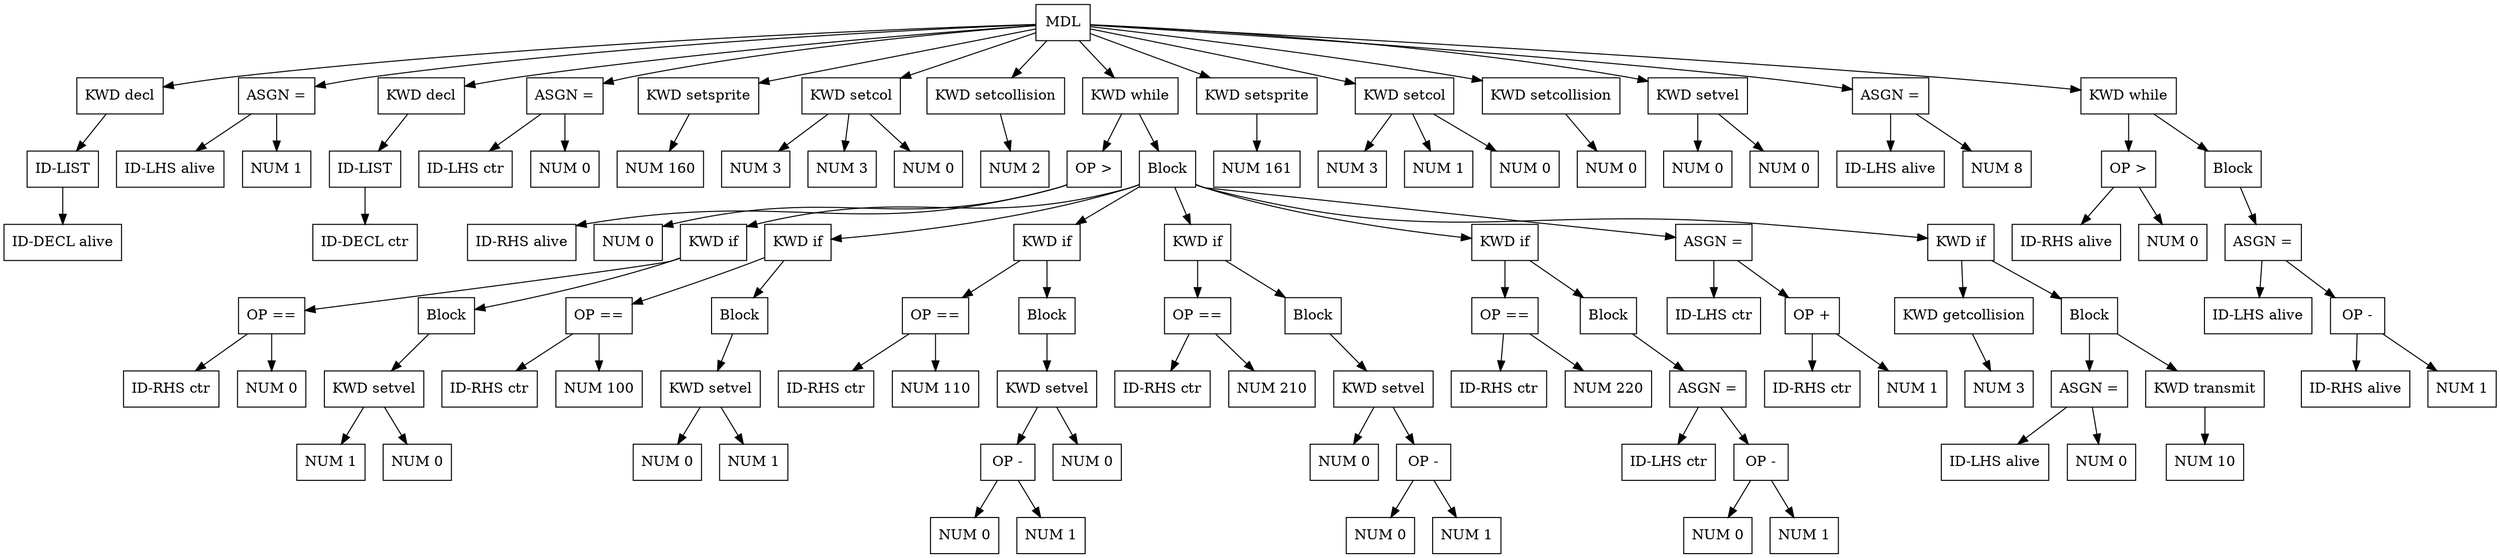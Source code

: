 digraph G {
node [shape = circle];
node3321 [ uuid = "5764cabd-84a6-4d01-8526-ca3bbd1428f8" shape = "record" label = "MDL
 " ];
node3322 [ uuid = "0ce33d82-1798-472e-8b8f-ab74260c55ff" shape = "record" label = "KWD
 decl" ];
node3323 [ uuid = "00b2f0d6-0ec1-4343-a6a8-39b63f38631e" shape = "record" label = "ID-LIST
 " ];
node3324 [ uuid = "a9fdcca0-efd2-4014-8755-e12e008a09c3" shape = "record" label = "ID-DECL
 alive" ];
node3323 -> node3324;
node3322 -> node3323;
node3321 -> node3322;
node3326 [ uuid = "60d430d4-a43a-4923-afa2-7d5cf8e39795" shape = "record" label = "ASGN
 =" ];
node3325 [ uuid = "7a6dbdc7-f7f5-41c4-ad40-0ec7fde5c20b" shape = "record" label = "ID-LHS
 alive" ];
node3326 -> node3325;
node3327 [ uuid = "9ce6a1ee-0181-4911-8aaf-ab433ed83fdb" shape = "record" label = "NUM
 1" ];
node3326 -> node3327;
node3321 -> node3326;
node3328 [ uuid = "cb8abac0-c065-40e7-927a-652a6d41cc40" shape = "record" label = "KWD
 decl" ];
node3329 [ uuid = "3fe2632f-8f52-45b3-a468-35bbecfe33aa" shape = "record" label = "ID-LIST
 " ];
node3330 [ uuid = "2286d933-9081-44d2-a5c9-029202399e4f" shape = "record" label = "ID-DECL
 ctr" ];
node3329 -> node3330;
node3328 -> node3329;
node3321 -> node3328;
node3332 [ uuid = "48d7fc81-b0ab-4309-ac66-fbd156364a61" shape = "record" label = "ASGN
 =" ];
node3331 [ uuid = "3e701c83-b9a9-4a04-8214-d5dc4ba3b488" shape = "record" label = "ID-LHS
 ctr" ];
node3332 -> node3331;
node3333 [ uuid = "b535b575-3911-46e6-9878-11109181f743" shape = "record" label = "NUM
 0" ];
node3332 -> node3333;
node3321 -> node3332;
node3334 [ uuid = "12030637-1803-438c-91f8-43258c183801" shape = "record" label = "KWD
 setsprite" ];
node3335 [ uuid = "53a5e755-b45c-4456-bb21-a43a69e1d2d6" shape = "record" label = "NUM
 160" ];
node3334 -> node3335;
node3321 -> node3334;
node3336 [ uuid = "661d42df-1c07-4843-abaa-ae12c4c75041" shape = "record" label = "KWD
 setcol" ];
node3337 [ uuid = "10a4dae8-55e5-4a03-b5b4-487978570902" shape = "record" label = "NUM
 3" ];
node3336 -> node3337;
node3338 [ uuid = "87a77dd3-b06d-450f-9a99-bcb8e7c86a1e" shape = "record" label = "NUM
 3" ];
node3336 -> node3338;
node3339 [ uuid = "b23040dd-2202-470c-8bea-aafa755f1d04" shape = "record" label = "NUM
 0" ];
node3336 -> node3339;
node3321 -> node3336;
node3340 [ uuid = "a56e5f3a-6f67-4b7a-bb58-2bfc02eb4ef8" shape = "record" label = "KWD
 setcollision" ];
node3341 [ uuid = "fb58da86-b1c5-41f7-a19c-8849ea951f81" shape = "record" label = "NUM
 2" ];
node3340 -> node3341;
node3321 -> node3340;
node3342 [ uuid = "71ec74c1-8398-450a-862a-1e602b046c26" shape = "record" label = "KWD
 while" ];
node3344 [ uuid = "888fb59b-2b25-4160-b728-1fe78f14891b" shape = "record" label = "OP
 \>" ];
node3343 [ uuid = "6ff39ac7-6a67-4cc3-95b2-88d7745fa117" shape = "record" label = "ID-RHS
 alive" ];
node3344 -> node3343;
node3345 [ uuid = "df0c44bb-8c15-4f99-beb2-f725ab70e206" shape = "record" label = "NUM
 0" ];
node3344 -> node3345;
node3342 -> node3344;
node3346 [ uuid = "43134073-54b4-4ec5-b2cd-d19b79a65ebf" shape = "record" label = "Block
 " ];
node3347 [ uuid = "ea71f9f8-fd47-47db-a56b-dc8d8b54fe64" shape = "record" label = "KWD
 if" ];
node3349 [ uuid = "c9a1fcd7-ce07-442c-aea2-fabaebe287b0" shape = "record" label = "OP
 ==" ];
node3348 [ uuid = "28da10d9-1f21-44d2-bfe4-5319a8504a51" shape = "record" label = "ID-RHS
 ctr" ];
node3349 -> node3348;
node3350 [ uuid = "e6d4b699-c5ab-4825-bdca-faf4fb5a3411" shape = "record" label = "NUM
 0" ];
node3349 -> node3350;
node3347 -> node3349;
node3351 [ uuid = "ce732b07-f70f-4cb0-ab96-d4cc29ca4ad3" shape = "record" label = "Block
 " ];
node3352 [ uuid = "8c53c301-aa83-484c-bc09-68a5785f8701" shape = "record" label = "KWD
 setvel" ];
node3353 [ uuid = "53d00837-c0d6-44d7-9354-294eb526c6d0" shape = "record" label = "NUM
 1" ];
node3352 -> node3353;
node3354 [ uuid = "dcabb512-9d6d-4f22-994e-08f7e2c884cf" shape = "record" label = "NUM
 0" ];
node3352 -> node3354;
node3351 -> node3352;
node3347 -> node3351;
node3346 -> node3347;
node3355 [ uuid = "9a7551e6-c018-41d4-a36f-e74921a2fe51" shape = "record" label = "KWD
 if" ];
node3357 [ uuid = "2d5e0c8d-c1e7-419c-970f-cb9a7749ad0a" shape = "record" label = "OP
 ==" ];
node3356 [ uuid = "93144c3a-3fbc-4439-8cd2-d2e04c7dcf2f" shape = "record" label = "ID-RHS
 ctr" ];
node3357 -> node3356;
node3358 [ uuid = "4983c853-24ec-43de-97b3-6e1d494d9513" shape = "record" label = "NUM
 100" ];
node3357 -> node3358;
node3355 -> node3357;
node3359 [ uuid = "6f5cdd1e-832d-44ab-b1b8-a60c26698874" shape = "record" label = "Block
 " ];
node3360 [ uuid = "207a353f-7d42-4fa7-87bb-7e05ab2544cd" shape = "record" label = "KWD
 setvel" ];
node3361 [ uuid = "fc19eef8-67fa-483f-99c1-2705fa4a1f98" shape = "record" label = "NUM
 0" ];
node3360 -> node3361;
node3362 [ uuid = "b89995c4-b0a2-4d4f-a975-db909bc256a5" shape = "record" label = "NUM
 1" ];
node3360 -> node3362;
node3359 -> node3360;
node3355 -> node3359;
node3346 -> node3355;
node3363 [ uuid = "ba1b073c-f2d3-4161-88c8-67c5189cba45" shape = "record" label = "KWD
 if" ];
node3365 [ uuid = "3bd25810-196c-47ec-9293-d6013f218493" shape = "record" label = "OP
 ==" ];
node3364 [ uuid = "eeda8b25-e6bd-415e-8d14-e84dd897be3c" shape = "record" label = "ID-RHS
 ctr" ];
node3365 -> node3364;
node3366 [ uuid = "7abdecc7-cdaf-48af-8d0b-7d5e94ba089d" shape = "record" label = "NUM
 110" ];
node3365 -> node3366;
node3363 -> node3365;
node3367 [ uuid = "ddabdc14-2385-4ef4-aeac-3772b1a87356" shape = "record" label = "Block
 " ];
node3368 [ uuid = "685c1ad9-c3bf-455b-a7b6-bfda1df00be6" shape = "record" label = "KWD
 setvel" ];
node3370 [ uuid = "a214977e-5ff8-40ed-9edd-cbed1b70713f" shape = "record" label = "OP
 -" ];
node3369 [ uuid = "b47e3664-6076-40f2-b3cd-0f1db52ad5cf" shape = "record" label = "NUM
 0" ];
node3370 -> node3369;
node3371 [ uuid = "0a8e8c9f-f9a3-46d9-a85e-c3795aeef3e1" shape = "record" label = "NUM
 1" ];
node3370 -> node3371;
node3368 -> node3370;
node3372 [ uuid = "9e4c2eab-f418-4778-affb-c59d201db62f" shape = "record" label = "NUM
 0" ];
node3368 -> node3372;
node3367 -> node3368;
node3363 -> node3367;
node3346 -> node3363;
node3373 [ uuid = "42ffa2d1-6310-43d5-a34f-598c19625b7a" shape = "record" label = "KWD
 if" ];
node3375 [ uuid = "faff0955-0465-4787-b2ba-44a76996f548" shape = "record" label = "OP
 ==" ];
node3374 [ uuid = "6de86d00-dc8c-42c9-8d18-684e81c94f6d" shape = "record" label = "ID-RHS
 ctr" ];
node3375 -> node3374;
node3376 [ uuid = "1738a3b5-aed1-4c8d-8cbb-b2f33f0729ad" shape = "record" label = "NUM
 210" ];
node3375 -> node3376;
node3373 -> node3375;
node3377 [ uuid = "ba4c2d17-fd76-475e-b518-3adc6b9f2428" shape = "record" label = "Block
 " ];
node3378 [ uuid = "1edfd725-6239-4295-8279-f614e746502f" shape = "record" label = "KWD
 setvel" ];
node3379 [ uuid = "fd2e7a5c-7be7-4624-8207-c01f28a0370b" shape = "record" label = "NUM
 0" ];
node3378 -> node3379;
node3381 [ uuid = "e642fb98-6055-4330-9a60-b9a2180a58d6" shape = "record" label = "OP
 -" ];
node3380 [ uuid = "0dbcbad6-d4eb-44ab-83c7-4efddb1e9a23" shape = "record" label = "NUM
 0" ];
node3381 -> node3380;
node3382 [ uuid = "1f3d2428-1a7c-43c6-8db0-ffb972405d03" shape = "record" label = "NUM
 1" ];
node3381 -> node3382;
node3378 -> node3381;
node3377 -> node3378;
node3373 -> node3377;
node3346 -> node3373;
node3383 [ uuid = "8ba62f56-756b-40c0-ad40-e716989d8d9a" shape = "record" label = "KWD
 if" ];
node3385 [ uuid = "793401cd-2dfa-47bb-9cdc-62d47746e094" shape = "record" label = "OP
 ==" ];
node3384 [ uuid = "a0230958-8d23-464c-8fb3-6b237cf41755" shape = "record" label = "ID-RHS
 ctr" ];
node3385 -> node3384;
node3386 [ uuid = "1a0e468d-f025-4a93-bb8a-105a37ad98aa" shape = "record" label = "NUM
 220" ];
node3385 -> node3386;
node3383 -> node3385;
node3387 [ uuid = "9f131d31-6a52-4afc-912a-6b7add28b173" shape = "record" label = "Block
 " ];
node3389 [ uuid = "1a52d4c0-5bc4-4288-865f-ef7f49e2f93d" shape = "record" label = "ASGN
 =" ];
node3388 [ uuid = "6daa9dcd-07cf-491f-8dae-c3981172b98a" shape = "record" label = "ID-LHS
 ctr" ];
node3389 -> node3388;
node3391 [ uuid = "fdd8420f-fe39-433d-8381-0d0be783b3ff" shape = "record" label = "OP
 -" ];
node3390 [ uuid = "eb537ae4-5e72-4fb5-b8cf-ddb0963a24e7" shape = "record" label = "NUM
 0" ];
node3391 -> node3390;
node3392 [ uuid = "4108e172-ff9c-4e31-9a42-c64da3281474" shape = "record" label = "NUM
 1" ];
node3391 -> node3392;
node3389 -> node3391;
node3387 -> node3389;
node3383 -> node3387;
node3346 -> node3383;
node3394 [ uuid = "91c8e0fe-aa77-45b0-9cce-156ae7547a40" shape = "record" label = "ASGN
 =" ];
node3393 [ uuid = "bf999d5b-08f4-4981-a67c-8611a3590a97" shape = "record" label = "ID-LHS
 ctr" ];
node3394 -> node3393;
node3396 [ uuid = "e112b1f0-2d7c-4293-8829-a0c8aad45ff6" shape = "record" label = "OP
 +" ];
node3395 [ uuid = "d50c434c-f23a-46fc-b711-a3754ceba579" shape = "record" label = "ID-RHS
 ctr" ];
node3396 -> node3395;
node3397 [ uuid = "029b7472-e843-4e3f-8ae9-40e719ed7670" shape = "record" label = "NUM
 1" ];
node3396 -> node3397;
node3394 -> node3396;
node3346 -> node3394;
node3398 [ uuid = "a2725bb4-65ea-4b4b-95c1-b3030ab52079" shape = "record" label = "KWD
 if" ];
node3399 [ uuid = "30591224-5318-4864-8a2d-7b2c92abab8d" shape = "record" label = "KWD
 getcollision" ];
node3400 [ uuid = "36c81439-8814-4e87-8ae5-a92a23325136" shape = "record" label = "NUM
 3" ];
node3399 -> node3400;
node3398 -> node3399;
node3401 [ uuid = "89f1578f-c5b9-4f02-9270-116156c7710c" shape = "record" label = "Block
 " ];
node3403 [ uuid = "aa53be13-74e4-4936-b036-1ed1448ba7bd" shape = "record" label = "ASGN
 =" ];
node3402 [ uuid = "179fb7f8-d1e7-4996-a96e-3db774f2d25b" shape = "record" label = "ID-LHS
 alive" ];
node3403 -> node3402;
node3404 [ uuid = "9a8bbf74-42ab-489f-80f5-780d536f9eb3" shape = "record" label = "NUM
 0" ];
node3403 -> node3404;
node3401 -> node3403;
node3405 [ uuid = "05d5d40b-9be8-4ed7-b01f-4e0848a6200d" shape = "record" label = "KWD
 transmit" ];
node3406 [ uuid = "72ad9862-24a4-4c0c-a1e1-3365b173c908" shape = "record" label = "NUM
 10" ];
node3405 -> node3406;
node3401 -> node3405;
node3398 -> node3401;
node3346 -> node3398;
node3342 -> node3346;
node3321 -> node3342;
node3407 [ uuid = "84e83bf1-9546-4884-8a42-4259f68f6eb2" shape = "record" label = "KWD
 setsprite" ];
node3408 [ uuid = "cf81a4e3-7134-4cb1-96c2-564640714911" shape = "record" label = "NUM
 161" ];
node3407 -> node3408;
node3321 -> node3407;
node3409 [ uuid = "754ddd3e-6559-4d30-b495-0f881e376a67" shape = "record" label = "KWD
 setcol" ];
node3410 [ uuid = "a9ed1446-9658-47fa-b2fc-e83f2cc6a37a" shape = "record" label = "NUM
 3" ];
node3409 -> node3410;
node3411 [ uuid = "621548e5-7d06-44a9-80b5-a0c70ed9365d" shape = "record" label = "NUM
 1" ];
node3409 -> node3411;
node3412 [ uuid = "cf5a6373-9437-449b-8f98-8d4c8fffd8bc" shape = "record" label = "NUM
 0" ];
node3409 -> node3412;
node3321 -> node3409;
node3413 [ uuid = "efa3c5be-7d3b-4096-ad73-aa0727bbf7aa" shape = "record" label = "KWD
 setcollision" ];
node3414 [ uuid = "c1ecd9a1-51de-4bd8-a2df-456499374261" shape = "record" label = "NUM
 0" ];
node3413 -> node3414;
node3321 -> node3413;
node3415 [ uuid = "7463d008-3431-4fab-924a-17bae092c3b8" shape = "record" label = "KWD
 setvel" ];
node3416 [ uuid = "86587c4a-4a39-4be6-bf1f-3fbc33797700" shape = "record" label = "NUM
 0" ];
node3415 -> node3416;
node3417 [ uuid = "4658cf49-b5ca-4e3b-b28d-467cb6875ee6" shape = "record" label = "NUM
 0" ];
node3415 -> node3417;
node3321 -> node3415;
node3419 [ uuid = "0a3d42e0-d37e-4095-b93a-4c2542873ec9" shape = "record" label = "ASGN
 =" ];
node3418 [ uuid = "fcd4111f-68f1-4bca-87c2-cbac8f311e8d" shape = "record" label = "ID-LHS
 alive" ];
node3419 -> node3418;
node3420 [ uuid = "f9cbe86b-3fab-47aa-9cd9-81452feb5334" shape = "record" label = "NUM
 8" ];
node3419 -> node3420;
node3321 -> node3419;
node3421 [ uuid = "f3349484-b458-417f-bfbe-79ed1e35209d" shape = "record" label = "KWD
 while" ];
node3423 [ uuid = "a8e1a4e4-a8b1-4d22-b058-784e0f13c6e6" shape = "record" label = "OP
 \>" ];
node3422 [ uuid = "80a51902-ccb9-420b-b24a-8b431d122e1c" shape = "record" label = "ID-RHS
 alive" ];
node3423 -> node3422;
node3424 [ uuid = "c14aa0b5-0024-46e1-945b-c450068c7f3b" shape = "record" label = "NUM
 0" ];
node3423 -> node3424;
node3421 -> node3423;
node3425 [ uuid = "3fa34f62-9824-4383-864a-d3d0a0e38ad3" shape = "record" label = "Block
 " ];
node3427 [ uuid = "5b26418d-5242-4896-9634-fa4bb332893b" shape = "record" label = "ASGN
 =" ];
node3426 [ uuid = "78f18f56-0fba-4a5a-8f43-7edd4daa293a" shape = "record" label = "ID-LHS
 alive" ];
node3427 -> node3426;
node3429 [ uuid = "83fcecb5-9dda-4dc0-9512-e2cba088a497" shape = "record" label = "OP
 -" ];
node3428 [ uuid = "fdfe6748-ee67-457e-80b5-3f2b344436f3" shape = "record" label = "ID-RHS
 alive" ];
node3429 -> node3428;
node3430 [ uuid = "901c9295-02ca-43ee-9faa-4fd72bcbf184" shape = "record" label = "NUM
 1" ];
node3429 -> node3430;
node3427 -> node3429;
node3425 -> node3427;
node3421 -> node3425;
node3321 -> node3421;
}
